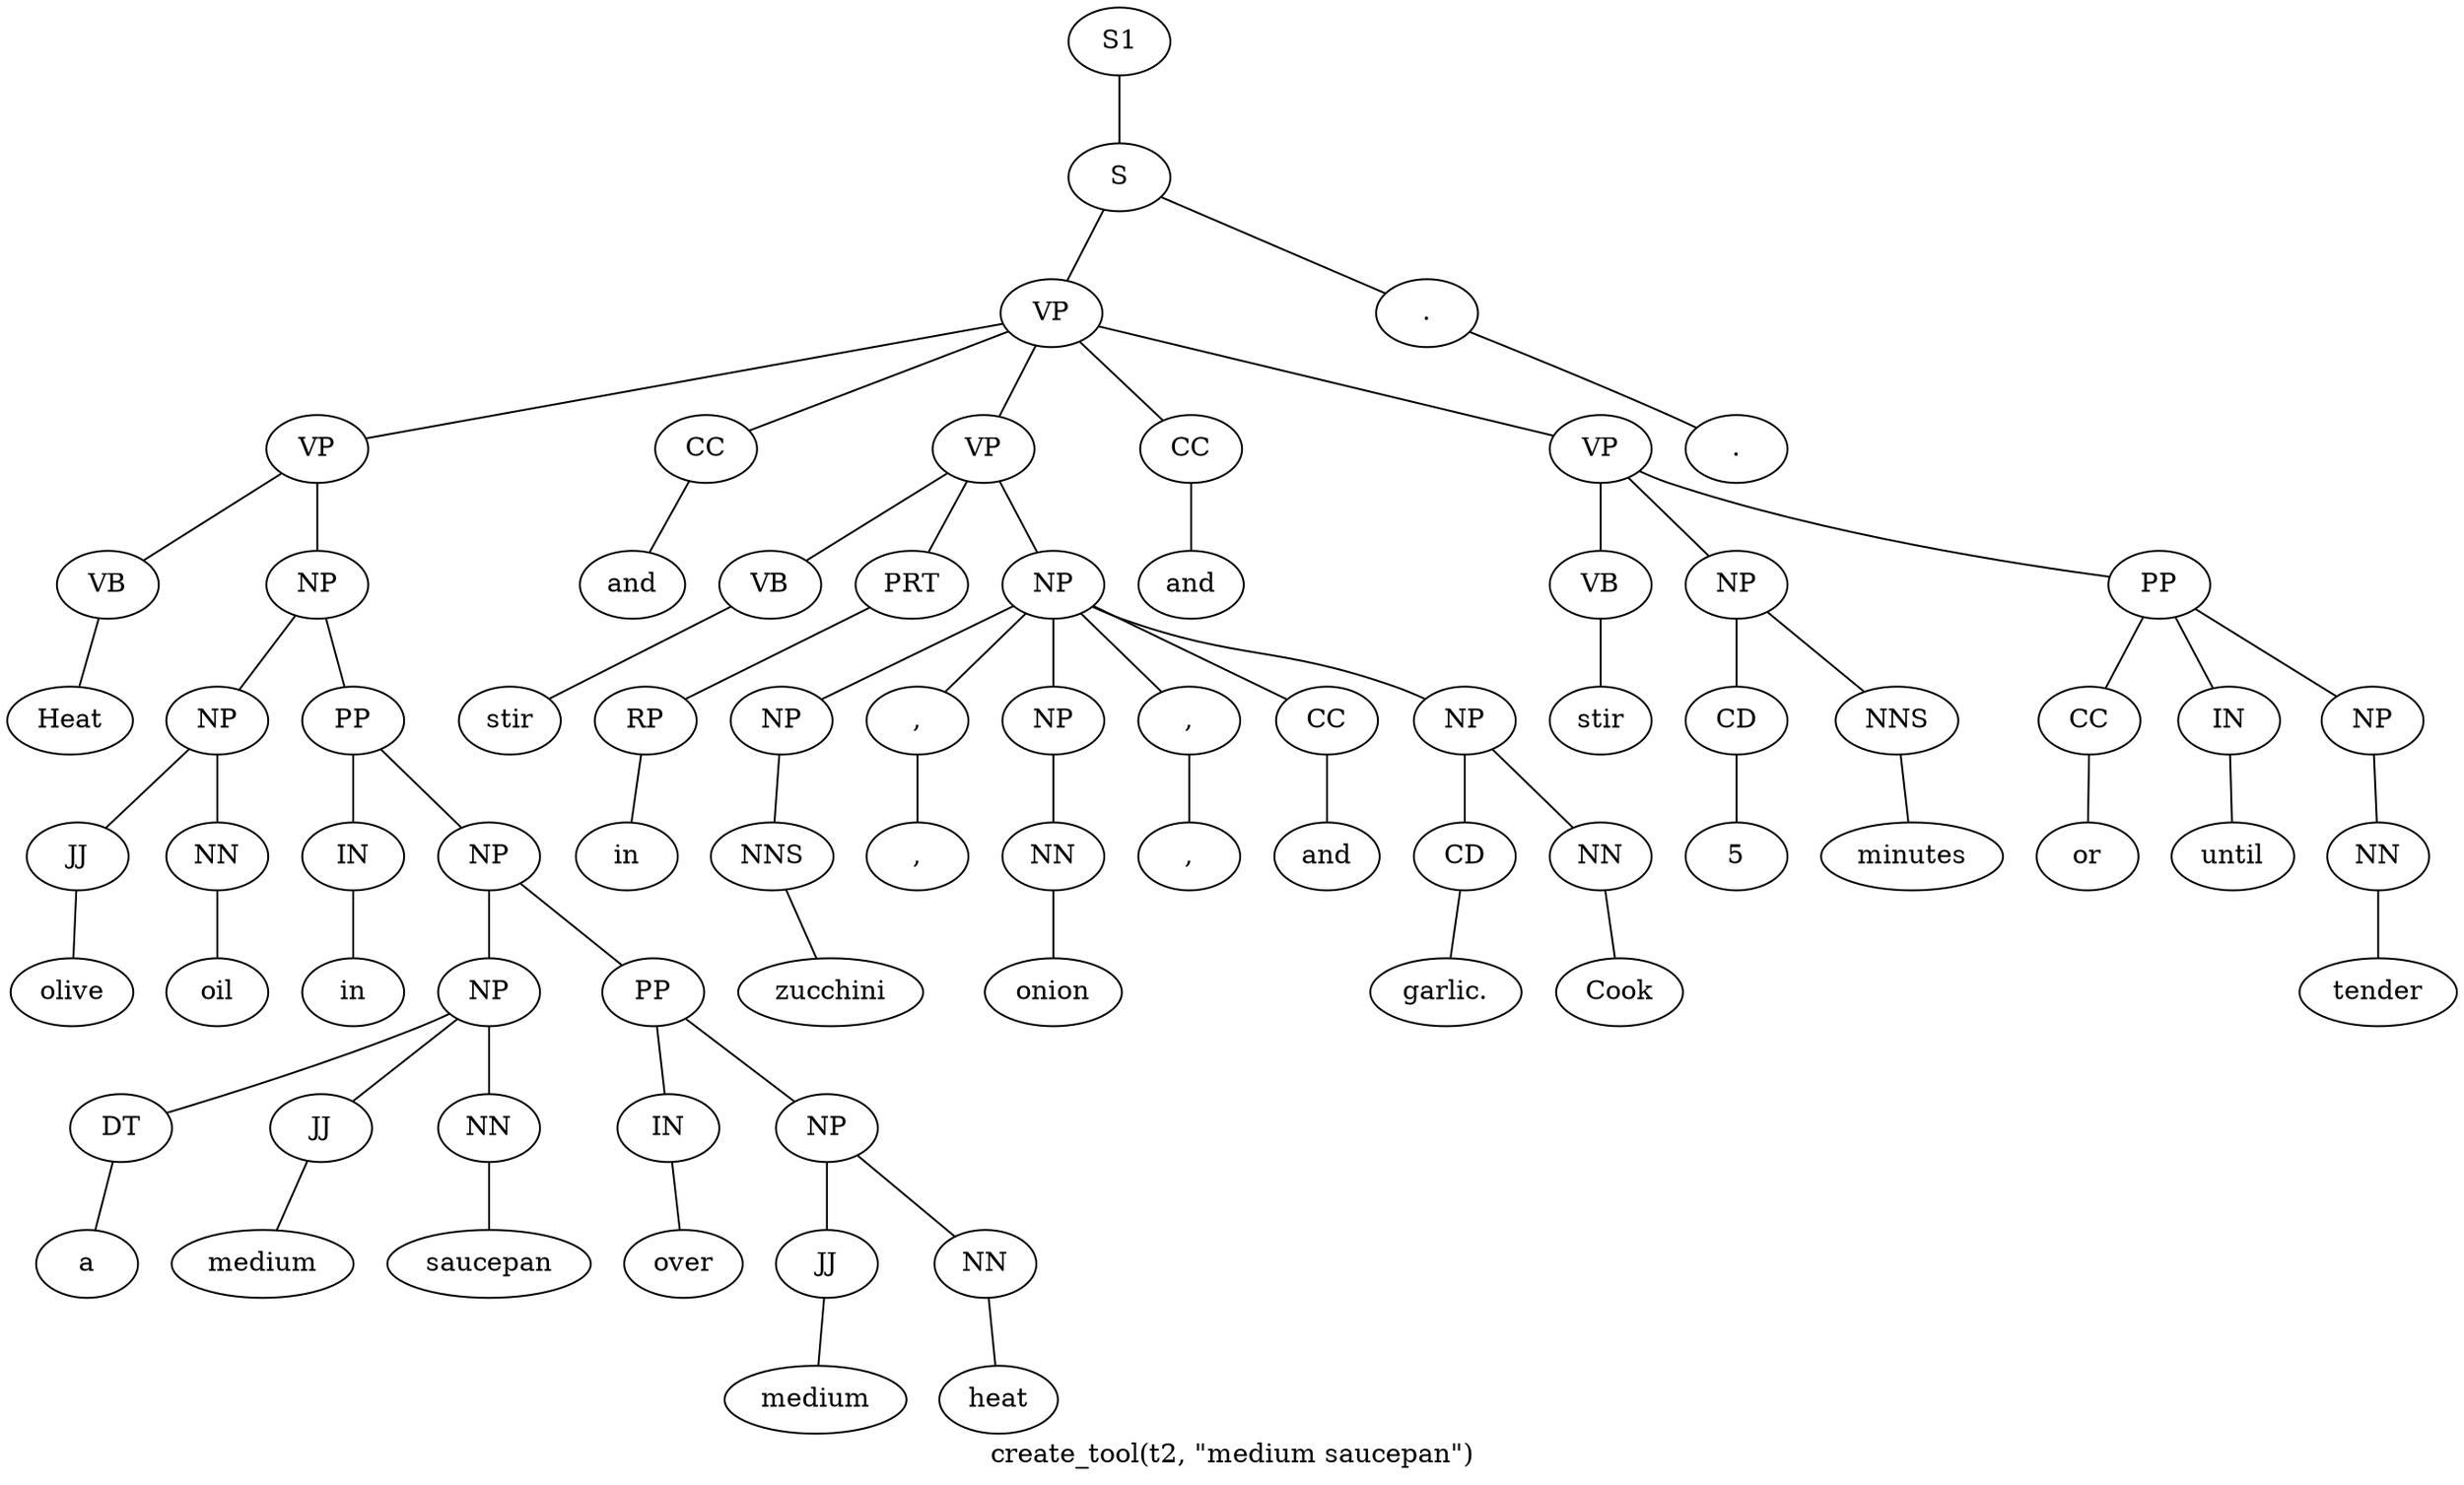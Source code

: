 graph SyntaxGraph {
	label = "create_tool(t2, \"medium saucepan\")";
	Node0 [label="S1"];
	Node1 [label="S"];
	Node2 [label="VP"];
	Node3 [label="VP"];
	Node4 [label="VB"];
	Node5 [label="Heat"];
	Node6 [label="NP"];
	Node7 [label="NP"];
	Node8 [label="JJ"];
	Node9 [label="olive"];
	Node10 [label="NN"];
	Node11 [label="oil"];
	Node12 [label="PP"];
	Node13 [label="IN"];
	Node14 [label="in"];
	Node15 [label="NP"];
	Node16 [label="NP"];
	Node17 [label="DT"];
	Node18 [label="a"];
	Node19 [label="JJ"];
	Node20 [label="medium"];
	Node21 [label="NN"];
	Node22 [label="saucepan"];
	Node23 [label="PP"];
	Node24 [label="IN"];
	Node25 [label="over"];
	Node26 [label="NP"];
	Node27 [label="JJ"];
	Node28 [label="medium"];
	Node29 [label="NN"];
	Node30 [label="heat"];
	Node31 [label="CC"];
	Node32 [label="and"];
	Node33 [label="VP"];
	Node34 [label="VB"];
	Node35 [label="stir"];
	Node36 [label="PRT"];
	Node37 [label="RP"];
	Node38 [label="in"];
	Node39 [label="NP"];
	Node40 [label="NP"];
	Node41 [label="NNS"];
	Node42 [label="zucchini"];
	Node43 [label=","];
	Node44 [label=","];
	Node45 [label="NP"];
	Node46 [label="NN"];
	Node47 [label="onion"];
	Node48 [label=","];
	Node49 [label=","];
	Node50 [label="CC"];
	Node51 [label="and"];
	Node52 [label="NP"];
	Node53 [label="CD"];
	Node54 [label="garlic."];
	Node55 [label="NN"];
	Node56 [label="Cook"];
	Node57 [label="CC"];
	Node58 [label="and"];
	Node59 [label="VP"];
	Node60 [label="VB"];
	Node61 [label="stir"];
	Node62 [label="NP"];
	Node63 [label="CD"];
	Node64 [label="5"];
	Node65 [label="NNS"];
	Node66 [label="minutes"];
	Node67 [label="PP"];
	Node68 [label="CC"];
	Node69 [label="or"];
	Node70 [label="IN"];
	Node71 [label="until"];
	Node72 [label="NP"];
	Node73 [label="NN"];
	Node74 [label="tender"];
	Node75 [label="."];
	Node76 [label="."];

	Node0 -- Node1;
	Node1 -- Node2;
	Node1 -- Node75;
	Node2 -- Node3;
	Node2 -- Node31;
	Node2 -- Node33;
	Node2 -- Node57;
	Node2 -- Node59;
	Node3 -- Node4;
	Node3 -- Node6;
	Node4 -- Node5;
	Node6 -- Node7;
	Node6 -- Node12;
	Node7 -- Node8;
	Node7 -- Node10;
	Node8 -- Node9;
	Node10 -- Node11;
	Node12 -- Node13;
	Node12 -- Node15;
	Node13 -- Node14;
	Node15 -- Node16;
	Node15 -- Node23;
	Node16 -- Node17;
	Node16 -- Node19;
	Node16 -- Node21;
	Node17 -- Node18;
	Node19 -- Node20;
	Node21 -- Node22;
	Node23 -- Node24;
	Node23 -- Node26;
	Node24 -- Node25;
	Node26 -- Node27;
	Node26 -- Node29;
	Node27 -- Node28;
	Node29 -- Node30;
	Node31 -- Node32;
	Node33 -- Node34;
	Node33 -- Node36;
	Node33 -- Node39;
	Node34 -- Node35;
	Node36 -- Node37;
	Node37 -- Node38;
	Node39 -- Node40;
	Node39 -- Node43;
	Node39 -- Node45;
	Node39 -- Node48;
	Node39 -- Node50;
	Node39 -- Node52;
	Node40 -- Node41;
	Node41 -- Node42;
	Node43 -- Node44;
	Node45 -- Node46;
	Node46 -- Node47;
	Node48 -- Node49;
	Node50 -- Node51;
	Node52 -- Node53;
	Node52 -- Node55;
	Node53 -- Node54;
	Node55 -- Node56;
	Node57 -- Node58;
	Node59 -- Node60;
	Node59 -- Node62;
	Node59 -- Node67;
	Node60 -- Node61;
	Node62 -- Node63;
	Node62 -- Node65;
	Node63 -- Node64;
	Node65 -- Node66;
	Node67 -- Node68;
	Node67 -- Node70;
	Node67 -- Node72;
	Node68 -- Node69;
	Node70 -- Node71;
	Node72 -- Node73;
	Node73 -- Node74;
	Node75 -- Node76;
}